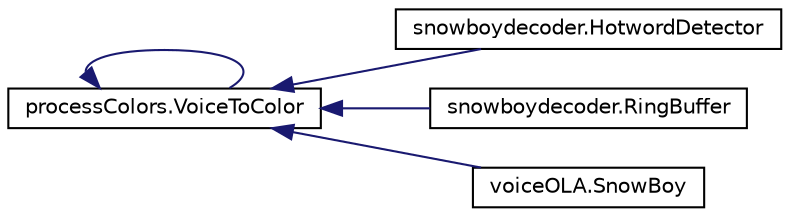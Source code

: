 digraph "Graphical Class Hierarchy"
{
  edge [fontname="Helvetica",fontsize="10",labelfontname="Helvetica",labelfontsize="10"];
  node [fontname="Helvetica",fontsize="10",shape=record];
  rankdir="LR";
  Node0 [label="object",height=0.2,width=0.4,color="grey75", fillcolor="white", style="filled"];
  Node0 -> Node0 [dir="back",color="midnightblue",fontsize="10",style="solid",fontname="Helvetica"];
  Node0 [label="processColors.VoiceToColor",height=0.2,width=0.4,color="black", fillcolor="white", style="filled",URL="$classprocessColors_1_1VoiceToColor.html"];
  Node0 -> Node2 [dir="back",color="midnightblue",fontsize="10",style="solid",fontname="Helvetica"];
  Node2 [label="snowboydecoder.HotwordDetector",height=0.2,width=0.4,color="black", fillcolor="white", style="filled",URL="$classsnowboydecoder_1_1HotwordDetector.html"];
  Node0 -> Node3 [dir="back",color="midnightblue",fontsize="10",style="solid",fontname="Helvetica"];
  Node3 [label="snowboydecoder.RingBuffer",height=0.2,width=0.4,color="black", fillcolor="white", style="filled",URL="$classsnowboydecoder_1_1RingBuffer.html"];
  Node0 -> Node4 [dir="back",color="midnightblue",fontsize="10",style="solid",fontname="Helvetica"];
  Node4 [label="voiceOLA.SnowBoy",height=0.2,width=0.4,color="black", fillcolor="white", style="filled",URL="$classvoiceOLA_1_1SnowBoy.html"];
}
